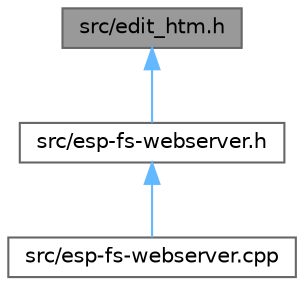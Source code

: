 digraph "src/edit_htm.h"
{
 // LATEX_PDF_SIZE
  bgcolor="transparent";
  edge [fontname=Helvetica,fontsize=10,labelfontname=Helvetica,labelfontsize=10];
  node [fontname=Helvetica,fontsize=10,shape=box,height=0.2,width=0.4];
  Node1 [label="src/edit_htm.h",height=0.2,width=0.4,color="gray40", fillcolor="grey60", style="filled", fontcolor="black",tooltip=" "];
  Node1 -> Node2 [dir="back",color="steelblue1",style="solid"];
  Node2 [label="src/esp-fs-webserver.h",height=0.2,width=0.4,color="grey40", fillcolor="white", style="filled",URL="$esp-fs-webserver_8h.html",tooltip=" "];
  Node2 -> Node3 [dir="back",color="steelblue1",style="solid"];
  Node3 [label="src/esp-fs-webserver.cpp",height=0.2,width=0.4,color="grey40", fillcolor="white", style="filled",URL="$esp-fs-webserver_8cpp.html",tooltip=" "];
}

